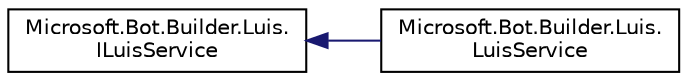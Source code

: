 digraph "Graphical Class Hierarchy"
{
  edge [fontname="Helvetica",fontsize="10",labelfontname="Helvetica",labelfontsize="10"];
  node [fontname="Helvetica",fontsize="10",shape=record];
  rankdir="LR";
  Node1 [label="Microsoft.Bot.Builder.Luis.\lILuisService",height=0.2,width=0.4,color="black", fillcolor="white", style="filled",URL="$d7/dd1/interface_microsoft_1_1_bot_1_1_builder_1_1_luis_1_1_i_luis_service.html",tooltip="A mockable interface for the LUIS service. "];
  Node1 -> Node2 [dir="back",color="midnightblue",fontsize="10",style="solid",fontname="Helvetica"];
  Node2 [label="Microsoft.Bot.Builder.Luis.\lLuisService",height=0.2,width=0.4,color="black", fillcolor="white", style="filled",URL="$d0/d36/class_microsoft_1_1_bot_1_1_builder_1_1_luis_1_1_luis_service.html",tooltip="Standard implementation of ILuisService against actual LUIS service. "];
}
